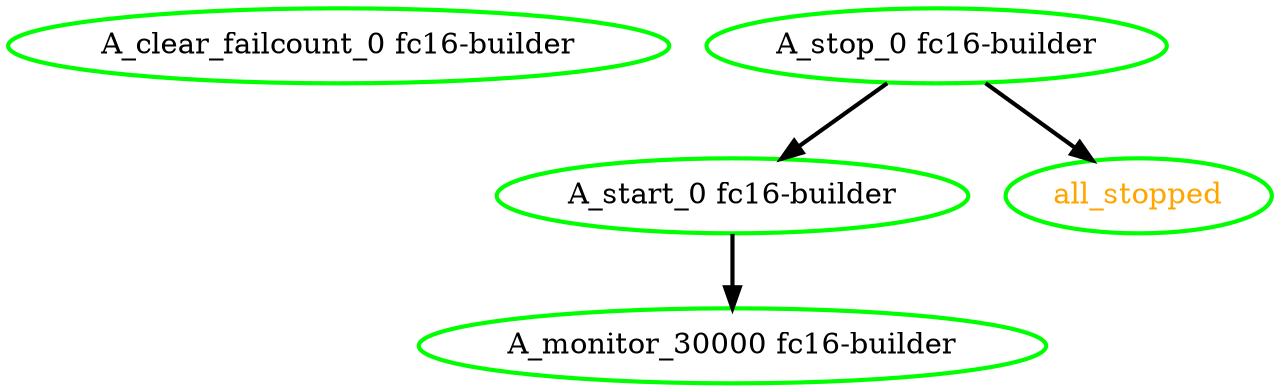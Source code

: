  digraph "g" {
"A_clear_failcount_0 fc16-builder" [ style=bold color="green" fontcolor="black"]
"A_monitor_30000 fc16-builder" [ style=bold color="green" fontcolor="black"]
"A_start_0 fc16-builder" -> "A_monitor_30000 fc16-builder" [ style = bold]
"A_start_0 fc16-builder" [ style=bold color="green" fontcolor="black"]
"A_stop_0 fc16-builder" -> "A_start_0 fc16-builder" [ style = bold]
"A_stop_0 fc16-builder" -> "all_stopped" [ style = bold]
"A_stop_0 fc16-builder" [ style=bold color="green" fontcolor="black"]
"all_stopped" [ style=bold color="green" fontcolor="orange"]
}
